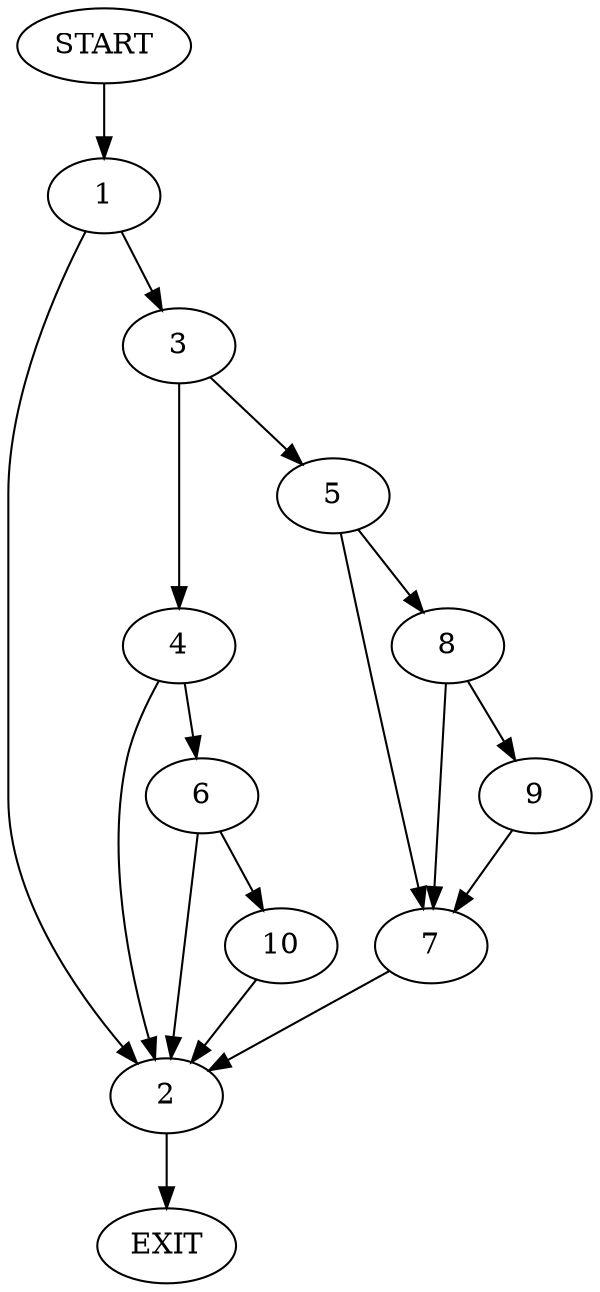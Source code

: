 digraph {
0 [label="START"]
11 [label="EXIT"]
0 -> 1
1 -> 2
1 -> 3
3 -> 4
3 -> 5
2 -> 11
4 -> 2
4 -> 6
5 -> 7
5 -> 8
7 -> 2
8 -> 9
8 -> 7
9 -> 7
6 -> 10
6 -> 2
10 -> 2
}

